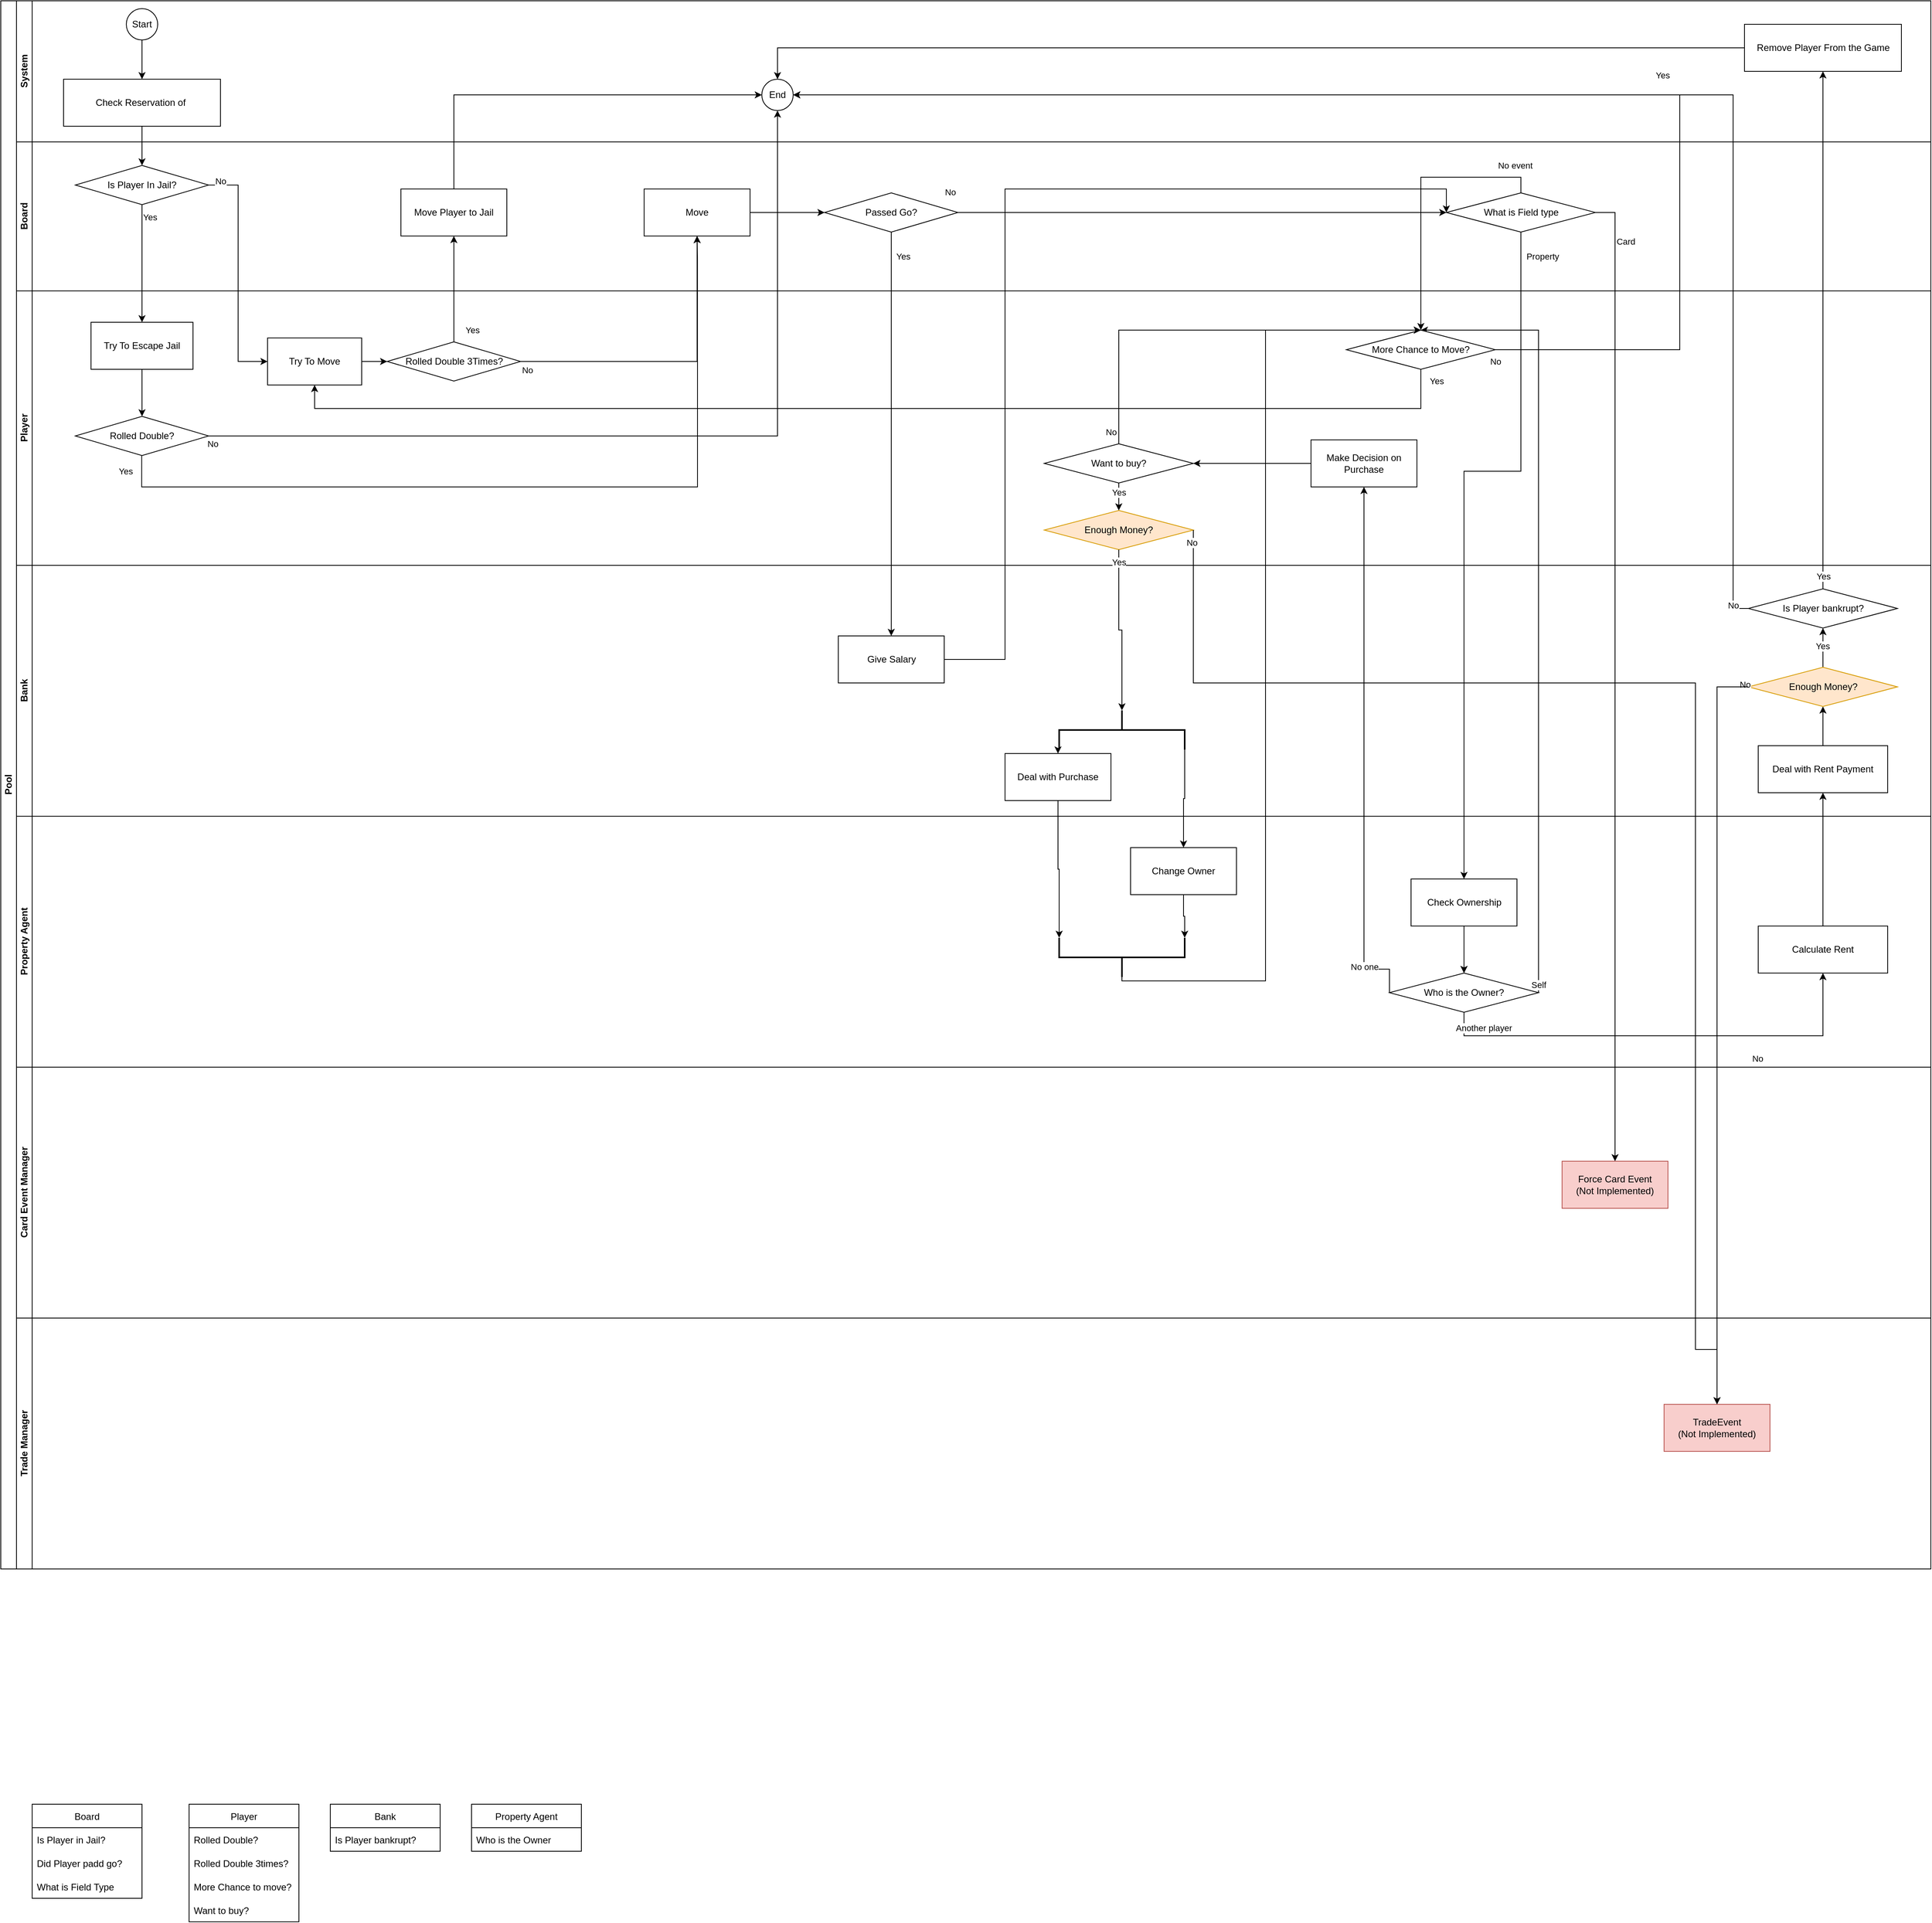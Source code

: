 <mxfile version="20.3.5" type="github">
  <diagram id="prtHgNgQTEPvFCAcTncT" name="Page-1">
    <mxGraphModel dx="3128" dy="1872" grid="1" gridSize="10" guides="1" tooltips="1" connect="1" arrows="1" fold="1" page="1" pageScale="1" pageWidth="827" pageHeight="1169" math="0" shadow="0">
      <root>
        <mxCell id="0" />
        <mxCell id="1" parent="0" />
        <mxCell id="dNxyNK7c78bLwvsdeMH5-19" value="Pool" style="swimlane;html=1;childLayout=stackLayout;resizeParent=1;resizeParentMax=0;horizontal=0;startSize=20;horizontalStack=0;" parent="1" vertex="1">
          <mxGeometry x="200" y="110" width="2460" height="2000" as="geometry" />
        </mxCell>
        <mxCell id="WBte7FFdc-RsAy_4a_pa-76" value="" style="edgeStyle=orthogonalEdgeStyle;rounded=0;orthogonalLoop=1;jettySize=auto;html=1;endArrow=classic;endFill=1;exitX=0.5;exitY=1;exitDx=0;exitDy=0;entryX=0.5;entryY=0;entryDx=0;entryDy=0;" parent="dNxyNK7c78bLwvsdeMH5-19" source="WBte7FFdc-RsAy_4a_pa-75" target="WBte7FFdc-RsAy_4a_pa-78" edge="1">
          <mxGeometry relative="1" as="geometry">
            <mxPoint x="1860" y="300.0" as="sourcePoint" />
            <mxPoint x="1860" y="890" as="targetPoint" />
            <Array as="points">
              <mxPoint x="1938" y="600" />
              <mxPoint x="1865" y="600" />
            </Array>
          </mxGeometry>
        </mxCell>
        <mxCell id="WBte7FFdc-RsAy_4a_pa-77" value="Property" style="edgeLabel;html=1;align=center;verticalAlign=middle;resizable=0;points=[];" parent="WBte7FFdc-RsAy_4a_pa-76" vertex="1" connectable="0">
          <mxGeometry x="0.098" y="5" relative="1" as="geometry">
            <mxPoint x="95" y="-389" as="offset" />
          </mxGeometry>
        </mxCell>
        <mxCell id="WBte7FFdc-RsAy_4a_pa-82" value="" style="edgeStyle=orthogonalEdgeStyle;rounded=0;orthogonalLoop=1;jettySize=auto;html=1;endArrow=classic;endFill=1;exitX=1;exitY=0.5;exitDx=0;exitDy=0;entryX=0.5;entryY=0;entryDx=0;entryDy=0;" parent="dNxyNK7c78bLwvsdeMH5-19" source="WBte7FFdc-RsAy_4a_pa-75" target="WBte7FFdc-RsAy_4a_pa-80" edge="1">
          <mxGeometry relative="1" as="geometry">
            <mxPoint x="1920" y="240.0" as="sourcePoint" />
            <mxPoint x="2020" y="240.0" as="targetPoint" />
            <Array as="points" />
          </mxGeometry>
        </mxCell>
        <mxCell id="WBte7FFdc-RsAy_4a_pa-83" value="Card" style="edgeLabel;html=1;align=center;verticalAlign=middle;resizable=0;points=[];" parent="WBte7FFdc-RsAy_4a_pa-82" vertex="1" connectable="0">
          <mxGeometry x="0.098" y="5" relative="1" as="geometry">
            <mxPoint x="8" y="-616" as="offset" />
          </mxGeometry>
        </mxCell>
        <mxCell id="WBte7FFdc-RsAy_4a_pa-90" value="" style="edgeStyle=orthogonalEdgeStyle;rounded=0;orthogonalLoop=1;jettySize=auto;html=1;endArrow=classic;endFill=1;exitX=0.5;exitY=0;exitDx=0;exitDy=0;entryX=0.5;entryY=0;entryDx=0;entryDy=0;" parent="dNxyNK7c78bLwvsdeMH5-19" source="WBte7FFdc-RsAy_4a_pa-75" target="WBte7FFdc-RsAy_4a_pa-89" edge="1">
          <mxGeometry relative="1" as="geometry">
            <mxPoint x="1590.0" y="240" as="sourcePoint" />
            <mxPoint x="1690.0" y="240" as="targetPoint" />
            <Array as="points" />
          </mxGeometry>
        </mxCell>
        <mxCell id="WBte7FFdc-RsAy_4a_pa-146" value="No event" style="edgeLabel;html=1;align=center;verticalAlign=middle;resizable=0;points=[];" parent="WBte7FFdc-RsAy_4a_pa-90" vertex="1" connectable="0">
          <mxGeometry x="-0.306" y="2" relative="1" as="geometry">
            <mxPoint x="91" y="-17" as="offset" />
          </mxGeometry>
        </mxCell>
        <mxCell id="WBte7FFdc-RsAy_4a_pa-94" value="" style="edgeStyle=orthogonalEdgeStyle;rounded=0;orthogonalLoop=1;jettySize=auto;html=1;exitX=0;exitY=0.5;exitDx=0;exitDy=0;entryX=0.5;entryY=1;entryDx=0;entryDy=0;" parent="dNxyNK7c78bLwvsdeMH5-19" source="WBte7FFdc-RsAy_4a_pa-91" target="WBte7FFdc-RsAy_4a_pa-95" edge="1">
          <mxGeometry relative="1" as="geometry">
            <mxPoint x="1580" y="1180" as="sourcePoint" />
            <mxPoint x="1600" y="610" as="targetPoint" />
            <Array as="points">
              <mxPoint x="1738" y="1235" />
            </Array>
          </mxGeometry>
        </mxCell>
        <mxCell id="WBte7FFdc-RsAy_4a_pa-96" value="No one" style="edgeLabel;html=1;align=center;verticalAlign=middle;resizable=0;points=[];" parent="WBte7FFdc-RsAy_4a_pa-94" vertex="1" connectable="0">
          <mxGeometry x="0.251" relative="1" as="geometry">
            <mxPoint y="358" as="offset" />
          </mxGeometry>
        </mxCell>
        <mxCell id="WBte7FFdc-RsAy_4a_pa-97" value="" style="edgeStyle=orthogonalEdgeStyle;rounded=0;orthogonalLoop=1;jettySize=auto;html=1;exitX=1;exitY=0.5;exitDx=0;exitDy=0;entryX=0.5;entryY=0;entryDx=0;entryDy=0;" parent="dNxyNK7c78bLwvsdeMH5-19" source="WBte7FFdc-RsAy_4a_pa-91" target="WBte7FFdc-RsAy_4a_pa-89" edge="1">
          <mxGeometry relative="1" as="geometry">
            <mxPoint x="1690" y="1185" as="sourcePoint" />
            <mxPoint x="1815" y="360" as="targetPoint" />
            <Array as="points">
              <mxPoint x="1960" y="420" />
            </Array>
          </mxGeometry>
        </mxCell>
        <mxCell id="WBte7FFdc-RsAy_4a_pa-98" value="Self" style="edgeLabel;html=1;align=center;verticalAlign=middle;resizable=0;points=[];" parent="WBte7FFdc-RsAy_4a_pa-97" vertex="1" connectable="0">
          <mxGeometry x="0.251" relative="1" as="geometry">
            <mxPoint y="612" as="offset" />
          </mxGeometry>
        </mxCell>
        <mxCell id="dNxyNK7c78bLwvsdeMH5-20" value="System" style="swimlane;html=1;startSize=20;horizontal=0;" parent="dNxyNK7c78bLwvsdeMH5-19" vertex="1">
          <mxGeometry x="20" width="2440" height="180" as="geometry" />
        </mxCell>
        <mxCell id="dNxyNK7c78bLwvsdeMH5-23" value="Start" style="ellipse;whiteSpace=wrap;html=1;" parent="dNxyNK7c78bLwvsdeMH5-20" vertex="1">
          <mxGeometry x="140" y="10" width="40" height="40" as="geometry" />
        </mxCell>
        <mxCell id="WBte7FFdc-RsAy_4a_pa-22" value="End" style="ellipse;whiteSpace=wrap;html=1;" parent="dNxyNK7c78bLwvsdeMH5-20" vertex="1">
          <mxGeometry x="950" y="100" width="40" height="40" as="geometry" />
        </mxCell>
        <mxCell id="WBte7FFdc-RsAy_4a_pa-152" value="Remove Player From the Game" style="rounded=0;whiteSpace=wrap;html=1;" parent="dNxyNK7c78bLwvsdeMH5-20" vertex="1">
          <mxGeometry x="2202.5" y="30" width="200" height="60" as="geometry" />
        </mxCell>
        <mxCell id="WBte7FFdc-RsAy_4a_pa-168" value="" style="edgeStyle=orthogonalEdgeStyle;rounded=0;orthogonalLoop=1;jettySize=auto;html=1;endArrow=classic;endFill=1;exitX=0;exitY=0.5;exitDx=0;exitDy=0;entryX=0.5;entryY=0;entryDx=0;entryDy=0;" parent="dNxyNK7c78bLwvsdeMH5-20" source="WBte7FFdc-RsAy_4a_pa-152" target="WBte7FFdc-RsAy_4a_pa-22" edge="1">
          <mxGeometry relative="1" as="geometry">
            <mxPoint x="2110" y="500" as="sourcePoint" />
            <mxPoint x="2110" y="-130" as="targetPoint" />
          </mxGeometry>
        </mxCell>
        <mxCell id="WBte7FFdc-RsAy_4a_pa-169" value="Yes" style="edgeLabel;html=1;align=center;verticalAlign=middle;resizable=0;points=[];" parent="WBte7FFdc-RsAy_4a_pa-168" vertex="1" connectable="0">
          <mxGeometry x="-0.838" y="-2" relative="1" as="geometry">
            <mxPoint x="-2" y="37" as="offset" />
          </mxGeometry>
        </mxCell>
        <mxCell id="WBte7FFdc-RsAy_4a_pa-194" value="Check Reservation of&amp;nbsp;" style="rounded=0;whiteSpace=wrap;html=1;" parent="dNxyNK7c78bLwvsdeMH5-20" vertex="1">
          <mxGeometry x="60" y="100" width="200" height="60" as="geometry" />
        </mxCell>
        <mxCell id="WBte7FFdc-RsAy_4a_pa-7" value="" style="edgeStyle=orthogonalEdgeStyle;rounded=0;orthogonalLoop=1;jettySize=auto;html=1;endArrow=classic;endFill=1;exitX=0.5;exitY=1;exitDx=0;exitDy=0;entryX=0.5;entryY=0;entryDx=0;entryDy=0;" parent="dNxyNK7c78bLwvsdeMH5-20" source="dNxyNK7c78bLwvsdeMH5-23" target="WBte7FFdc-RsAy_4a_pa-194" edge="1">
          <mxGeometry relative="1" as="geometry">
            <mxPoint x="160" y="90" as="sourcePoint" />
            <mxPoint x="160" y="80" as="targetPoint" />
          </mxGeometry>
        </mxCell>
        <mxCell id="dNxyNK7c78bLwvsdeMH5-21" value="Board" style="swimlane;html=1;startSize=20;horizontal=0;" parent="dNxyNK7c78bLwvsdeMH5-19" vertex="1">
          <mxGeometry x="20" y="180" width="2440" height="190" as="geometry" />
        </mxCell>
        <mxCell id="WBte7FFdc-RsAy_4a_pa-6" value="Is Player In Jail?" style="rhombus;whiteSpace=wrap;html=1;fontFamily=Helvetica;fontSize=12;fontColor=#000000;align=center;" parent="dNxyNK7c78bLwvsdeMH5-21" vertex="1">
          <mxGeometry x="75" y="30" width="170" height="50" as="geometry" />
        </mxCell>
        <mxCell id="WBte7FFdc-RsAy_4a_pa-55" value="Move Player to Jail" style="rounded=0;whiteSpace=wrap;html=1;" parent="dNxyNK7c78bLwvsdeMH5-21" vertex="1">
          <mxGeometry x="490" y="60" width="135" height="60" as="geometry" />
        </mxCell>
        <mxCell id="WBte7FFdc-RsAy_4a_pa-58" value="Move" style="rounded=0;whiteSpace=wrap;html=1;" parent="dNxyNK7c78bLwvsdeMH5-21" vertex="1">
          <mxGeometry x="800" y="60" width="135" height="60" as="geometry" />
        </mxCell>
        <mxCell id="WBte7FFdc-RsAy_4a_pa-66" value="Passed Go?" style="rhombus;whiteSpace=wrap;html=1;fontFamily=Helvetica;fontSize=12;fontColor=#000000;align=center;" parent="dNxyNK7c78bLwvsdeMH5-21" vertex="1">
          <mxGeometry x="1030" y="65" width="170" height="50" as="geometry" />
        </mxCell>
        <mxCell id="WBte7FFdc-RsAy_4a_pa-67" value="" style="edgeStyle=orthogonalEdgeStyle;rounded=0;orthogonalLoop=1;jettySize=auto;html=1;endArrow=classic;endFill=1;exitX=1;exitY=0.5;exitDx=0;exitDy=0;entryX=0;entryY=0.5;entryDx=0;entryDy=0;" parent="dNxyNK7c78bLwvsdeMH5-21" source="WBte7FFdc-RsAy_4a_pa-58" target="WBte7FFdc-RsAy_4a_pa-66" edge="1">
          <mxGeometry relative="1" as="geometry">
            <mxPoint x="567.5" y="70" as="sourcePoint" />
            <mxPoint x="960" y="-70" as="targetPoint" />
          </mxGeometry>
        </mxCell>
        <mxCell id="WBte7FFdc-RsAy_4a_pa-73" value="" style="edgeStyle=orthogonalEdgeStyle;rounded=0;orthogonalLoop=1;jettySize=auto;html=1;endArrow=classic;endFill=1;exitX=1;exitY=0.5;exitDx=0;exitDy=0;entryX=0;entryY=0.5;entryDx=0;entryDy=0;" parent="dNxyNK7c78bLwvsdeMH5-21" source="WBte7FFdc-RsAy_4a_pa-66" target="WBte7FFdc-RsAy_4a_pa-75" edge="1">
          <mxGeometry relative="1" as="geometry">
            <mxPoint x="1440" y="120" as="sourcePoint" />
            <mxPoint x="1280" y="90" as="targetPoint" />
            <Array as="points" />
          </mxGeometry>
        </mxCell>
        <mxCell id="WBte7FFdc-RsAy_4a_pa-75" value="What is Field type" style="rhombus;whiteSpace=wrap;html=1;fontFamily=Helvetica;fontSize=12;fontColor=#000000;align=center;" parent="dNxyNK7c78bLwvsdeMH5-21" vertex="1">
          <mxGeometry x="1822.5" y="65" width="190" height="50" as="geometry" />
        </mxCell>
        <mxCell id="WBte7FFdc-RsAy_4a_pa-13" value="" style="edgeStyle=orthogonalEdgeStyle;rounded=0;orthogonalLoop=1;jettySize=auto;html=1;endArrow=classic;endFill=1;exitX=0.5;exitY=1;exitDx=0;exitDy=0;entryX=0.5;entryY=0;entryDx=0;entryDy=0;" parent="dNxyNK7c78bLwvsdeMH5-19" source="WBte7FFdc-RsAy_4a_pa-6" target="WBte7FFdc-RsAy_4a_pa-11" edge="1">
          <mxGeometry relative="1" as="geometry">
            <mxPoint x="200" y="240" as="sourcePoint" />
            <mxPoint x="200" y="300" as="targetPoint" />
          </mxGeometry>
        </mxCell>
        <mxCell id="WBte7FFdc-RsAy_4a_pa-14" value="Yes" style="edgeLabel;html=1;align=center;verticalAlign=middle;resizable=0;points=[];" parent="WBte7FFdc-RsAy_4a_pa-13" vertex="1" connectable="0">
          <mxGeometry x="0.197" y="1" relative="1" as="geometry">
            <mxPoint x="9" y="-74" as="offset" />
          </mxGeometry>
        </mxCell>
        <mxCell id="WBte7FFdc-RsAy_4a_pa-20" style="edgeStyle=orthogonalEdgeStyle;rounded=0;orthogonalLoop=1;jettySize=auto;html=1;endArrow=classic;endFill=1;exitX=1;exitY=0.5;exitDx=0;exitDy=0;entryX=0.5;entryY=1;entryDx=0;entryDy=0;" parent="dNxyNK7c78bLwvsdeMH5-19" source="WBte7FFdc-RsAy_4a_pa-15" target="WBte7FFdc-RsAy_4a_pa-22" edge="1">
          <mxGeometry relative="1" as="geometry">
            <mxPoint x="410" y="412" as="sourcePoint" />
            <mxPoint x="510" y="517" as="targetPoint" />
          </mxGeometry>
        </mxCell>
        <mxCell id="WBte7FFdc-RsAy_4a_pa-21" value="No" style="edgeLabel;html=1;align=center;verticalAlign=middle;resizable=0;points=[];" parent="WBte7FFdc-RsAy_4a_pa-20" vertex="1" connectable="0">
          <mxGeometry x="0.062" relative="1" as="geometry">
            <mxPoint x="-601" y="10" as="offset" />
          </mxGeometry>
        </mxCell>
        <mxCell id="dNxyNK7c78bLwvsdeMH5-22" value="Player" style="swimlane;html=1;startSize=20;horizontal=0;align=center;" parent="dNxyNK7c78bLwvsdeMH5-19" vertex="1">
          <mxGeometry x="20" y="370" width="2440" height="350" as="geometry">
            <mxRectangle x="20" y="240" width="1280" height="30" as="alternateBounds" />
          </mxGeometry>
        </mxCell>
        <mxCell id="WBte7FFdc-RsAy_4a_pa-19" value="" style="edgeStyle=orthogonalEdgeStyle;rounded=0;orthogonalLoop=1;jettySize=auto;html=1;" parent="dNxyNK7c78bLwvsdeMH5-22" source="WBte7FFdc-RsAy_4a_pa-11" target="WBte7FFdc-RsAy_4a_pa-15" edge="1">
          <mxGeometry relative="1" as="geometry">
            <Array as="points">
              <mxPoint x="160" y="140" />
              <mxPoint x="160" y="140" />
            </Array>
          </mxGeometry>
        </mxCell>
        <mxCell id="WBte7FFdc-RsAy_4a_pa-11" value="Try To Escape Jail" style="rounded=0;whiteSpace=wrap;html=1;fontFamily=Helvetica;fontSize=12;fontColor=#000000;align=center;" parent="dNxyNK7c78bLwvsdeMH5-22" vertex="1">
          <mxGeometry x="95" y="40" width="130" height="60" as="geometry" />
        </mxCell>
        <mxCell id="WBte7FFdc-RsAy_4a_pa-15" value="Rolled Double?" style="rhombus;whiteSpace=wrap;html=1;fontFamily=Helvetica;fontSize=12;fontColor=#000000;align=center;" parent="dNxyNK7c78bLwvsdeMH5-22" vertex="1">
          <mxGeometry x="75" y="160" width="170" height="50" as="geometry" />
        </mxCell>
        <mxCell id="WBte7FFdc-RsAy_4a_pa-16" value="" style="edgeStyle=orthogonalEdgeStyle;rounded=0;orthogonalLoop=1;jettySize=auto;html=1;endArrow=classic;endFill=1;exitX=0.5;exitY=1;exitDx=0;exitDy=0;entryX=0.5;entryY=1;entryDx=0;entryDy=0;" parent="dNxyNK7c78bLwvsdeMH5-22" target="WBte7FFdc-RsAy_4a_pa-58" edge="1">
          <mxGeometry relative="1" as="geometry">
            <mxPoint x="159.63" y="210" as="sourcePoint" />
            <mxPoint x="706.5" y="-40" as="targetPoint" />
            <Array as="points">
              <mxPoint x="160" y="250" />
              <mxPoint x="868" y="250" />
              <mxPoint x="868" y="-40" />
            </Array>
          </mxGeometry>
        </mxCell>
        <mxCell id="WBte7FFdc-RsAy_4a_pa-17" value="Yes" style="edgeLabel;html=1;align=center;verticalAlign=middle;resizable=0;points=[];" parent="WBte7FFdc-RsAy_4a_pa-16" vertex="1" connectable="0">
          <mxGeometry x="0.197" y="1" relative="1" as="geometry">
            <mxPoint x="-620" y="-19" as="offset" />
          </mxGeometry>
        </mxCell>
        <mxCell id="WBte7FFdc-RsAy_4a_pa-49" value="Try To Move" style="rounded=0;whiteSpace=wrap;html=1;" parent="dNxyNK7c78bLwvsdeMH5-22" vertex="1">
          <mxGeometry x="320" y="60" width="120" height="60" as="geometry" />
        </mxCell>
        <mxCell id="WBte7FFdc-RsAy_4a_pa-52" value="" style="edgeStyle=orthogonalEdgeStyle;rounded=0;orthogonalLoop=1;jettySize=auto;html=1;exitX=1;exitY=0.5;exitDx=0;exitDy=0;entryX=0;entryY=0.5;entryDx=0;entryDy=0;" parent="dNxyNK7c78bLwvsdeMH5-22" source="WBte7FFdc-RsAy_4a_pa-49" target="WBte7FFdc-RsAy_4a_pa-53" edge="1">
          <mxGeometry relative="1" as="geometry">
            <mxPoint x="450" y="130" as="sourcePoint" />
            <mxPoint x="480" y="70" as="targetPoint" />
          </mxGeometry>
        </mxCell>
        <mxCell id="WBte7FFdc-RsAy_4a_pa-53" value="Rolled Double 3Times?" style="rhombus;whiteSpace=wrap;html=1;fontFamily=Helvetica;fontSize=12;fontColor=#000000;align=center;" parent="dNxyNK7c78bLwvsdeMH5-22" vertex="1">
          <mxGeometry x="472.5" y="65" width="170" height="50" as="geometry" />
        </mxCell>
        <mxCell id="WBte7FFdc-RsAy_4a_pa-89" value="More Chance to Move?" style="rhombus;whiteSpace=wrap;html=1;fontFamily=Helvetica;fontSize=12;fontColor=#000000;align=center;" parent="dNxyNK7c78bLwvsdeMH5-22" vertex="1">
          <mxGeometry x="1695" y="50" width="190" height="50" as="geometry" />
        </mxCell>
        <mxCell id="WBte7FFdc-RsAy_4a_pa-95" value="Make Decision on Purchase" style="rounded=0;whiteSpace=wrap;html=1;" parent="dNxyNK7c78bLwvsdeMH5-22" vertex="1">
          <mxGeometry x="1650" y="190" width="135" height="60" as="geometry" />
        </mxCell>
        <mxCell id="WBte7FFdc-RsAy_4a_pa-105" value="Want to buy?" style="rhombus;whiteSpace=wrap;html=1;fontFamily=Helvetica;fontSize=12;fontColor=#000000;align=center;" parent="dNxyNK7c78bLwvsdeMH5-22" vertex="1">
          <mxGeometry x="1310" y="195" width="190" height="50" as="geometry" />
        </mxCell>
        <mxCell id="WBte7FFdc-RsAy_4a_pa-108" value="" style="edgeStyle=orthogonalEdgeStyle;rounded=0;orthogonalLoop=1;jettySize=auto;html=1;endArrow=classic;endFill=1;exitX=0;exitY=0.5;exitDx=0;exitDy=0;entryX=1;entryY=0.5;entryDx=0;entryDy=0;" parent="dNxyNK7c78bLwvsdeMH5-22" source="WBte7FFdc-RsAy_4a_pa-95" target="WBte7FFdc-RsAy_4a_pa-105" edge="1">
          <mxGeometry relative="1" as="geometry">
            <mxPoint x="1595" y="280" as="sourcePoint" />
            <mxPoint x="1595" y="220" as="targetPoint" />
          </mxGeometry>
        </mxCell>
        <mxCell id="WBte7FFdc-RsAy_4a_pa-109" value="" style="edgeStyle=orthogonalEdgeStyle;rounded=0;orthogonalLoop=1;jettySize=auto;html=1;endArrow=classic;endFill=1;exitX=0.5;exitY=0;exitDx=0;exitDy=0;entryX=0.5;entryY=0;entryDx=0;entryDy=0;" parent="dNxyNK7c78bLwvsdeMH5-22" source="WBte7FFdc-RsAy_4a_pa-105" target="WBte7FFdc-RsAy_4a_pa-89" edge="1">
          <mxGeometry relative="1" as="geometry">
            <mxPoint x="1545" y="65" as="sourcePoint" />
            <mxPoint x="1490" y="65" as="targetPoint" />
            <Array as="points">
              <mxPoint x="1405" y="50" />
            </Array>
          </mxGeometry>
        </mxCell>
        <mxCell id="WBte7FFdc-RsAy_4a_pa-111" value="No" style="edgeLabel;html=1;align=center;verticalAlign=middle;resizable=0;points=[];" parent="WBte7FFdc-RsAy_4a_pa-109" vertex="1" connectable="0">
          <mxGeometry x="-0.126" y="3" relative="1" as="geometry">
            <mxPoint x="-97" y="133" as="offset" />
          </mxGeometry>
        </mxCell>
        <mxCell id="WBte7FFdc-RsAy_4a_pa-140" value="" style="edgeStyle=orthogonalEdgeStyle;rounded=0;orthogonalLoop=1;jettySize=auto;html=1;exitX=0.5;exitY=1;exitDx=0;exitDy=0;entryX=0.5;entryY=1;entryDx=0;entryDy=0;" parent="dNxyNK7c78bLwvsdeMH5-22" source="WBte7FFdc-RsAy_4a_pa-89" target="WBte7FFdc-RsAy_4a_pa-49" edge="1">
          <mxGeometry relative="1" as="geometry">
            <mxPoint x="1192.5" y="450" as="sourcePoint" />
            <mxPoint x="1832.5" y="-90" as="targetPoint" />
            <Array as="points">
              <mxPoint x="1790" y="150" />
              <mxPoint x="380" y="150" />
            </Array>
          </mxGeometry>
        </mxCell>
        <mxCell id="WBte7FFdc-RsAy_4a_pa-141" value="Yes" style="edgeLabel;html=1;align=center;verticalAlign=middle;resizable=0;points=[];" parent="WBte7FFdc-RsAy_4a_pa-140" vertex="1" connectable="0">
          <mxGeometry x="-0.529" y="-4" relative="1" as="geometry">
            <mxPoint x="321" y="-31" as="offset" />
          </mxGeometry>
        </mxCell>
        <mxCell id="KuFSNzCM74BC9Xp1aSFo-12" value="Enough Money?" style="rhombus;whiteSpace=wrap;html=1;fontFamily=Helvetica;fontSize=12;align=center;fillColor=#ffe6cc;strokeColor=#d79b00;" vertex="1" parent="dNxyNK7c78bLwvsdeMH5-22">
          <mxGeometry x="1310" y="280" width="190" height="50" as="geometry" />
        </mxCell>
        <mxCell id="KuFSNzCM74BC9Xp1aSFo-13" value="" style="edgeStyle=orthogonalEdgeStyle;rounded=0;orthogonalLoop=1;jettySize=auto;html=1;endArrow=classic;endFill=1;exitX=0.5;exitY=1;exitDx=0;exitDy=0;entryX=0.5;entryY=0;entryDx=0;entryDy=0;" edge="1" parent="dNxyNK7c78bLwvsdeMH5-22" source="WBte7FFdc-RsAy_4a_pa-105" target="KuFSNzCM74BC9Xp1aSFo-12">
          <mxGeometry relative="1" as="geometry">
            <mxPoint x="1390.0" y="260" as="sourcePoint" />
            <mxPoint x="1240" y="260" as="targetPoint" />
            <Array as="points">
              <mxPoint x="1405" y="260" />
              <mxPoint x="1405" y="260" />
            </Array>
          </mxGeometry>
        </mxCell>
        <mxCell id="KuFSNzCM74BC9Xp1aSFo-14" value="Yes" style="edgeLabel;html=1;align=center;verticalAlign=middle;resizable=0;points=[];" vertex="1" connectable="0" parent="KuFSNzCM74BC9Xp1aSFo-13">
          <mxGeometry x="-0.314" relative="1" as="geometry">
            <mxPoint as="offset" />
          </mxGeometry>
        </mxCell>
        <mxCell id="dNxyNK7c78bLwvsdeMH5-35" style="edgeStyle=orthogonalEdgeStyle;rounded=0;orthogonalLoop=1;jettySize=auto;html=1;endArrow=classic;endFill=1;exitX=1;exitY=0.5;exitDx=0;exitDy=0;entryX=0;entryY=0.5;entryDx=0;entryDy=0;" parent="dNxyNK7c78bLwvsdeMH5-19" source="WBte7FFdc-RsAy_4a_pa-6" target="WBte7FFdc-RsAy_4a_pa-49" edge="1">
          <mxGeometry relative="1" as="geometry">
            <mxPoint x="220" y="180" as="sourcePoint" />
            <mxPoint x="365" y="280" as="targetPoint" />
          </mxGeometry>
        </mxCell>
        <mxCell id="WBte7FFdc-RsAy_4a_pa-12" value="No" style="edgeLabel;html=1;align=center;verticalAlign=middle;resizable=0;points=[];" parent="dNxyNK7c78bLwvsdeMH5-35" vertex="1" connectable="0">
          <mxGeometry x="0.062" relative="1" as="geometry">
            <mxPoint x="-23" y="-127" as="offset" />
          </mxGeometry>
        </mxCell>
        <mxCell id="WBte7FFdc-RsAy_4a_pa-56" value="" style="edgeStyle=orthogonalEdgeStyle;rounded=0;orthogonalLoop=1;jettySize=auto;html=1;exitX=0.5;exitY=0;exitDx=0;exitDy=0;entryX=0.5;entryY=1;entryDx=0;entryDy=0;" parent="dNxyNK7c78bLwvsdeMH5-19" source="WBte7FFdc-RsAy_4a_pa-53" target="WBte7FFdc-RsAy_4a_pa-55" edge="1">
          <mxGeometry relative="1" as="geometry">
            <mxPoint x="470" y="340" as="sourcePoint" />
            <mxPoint x="510" y="340" as="targetPoint" />
          </mxGeometry>
        </mxCell>
        <mxCell id="WBte7FFdc-RsAy_4a_pa-57" value="Yes" style="edgeLabel;html=1;align=center;verticalAlign=middle;resizable=0;points=[];" parent="WBte7FFdc-RsAy_4a_pa-56" vertex="1" connectable="0">
          <mxGeometry x="0.209" y="2" relative="1" as="geometry">
            <mxPoint x="25" y="66" as="offset" />
          </mxGeometry>
        </mxCell>
        <mxCell id="WBte7FFdc-RsAy_4a_pa-59" value="" style="edgeStyle=orthogonalEdgeStyle;rounded=0;orthogonalLoop=1;jettySize=auto;html=1;exitX=1;exitY=0.5;exitDx=0;exitDy=0;entryX=0.5;entryY=1;entryDx=0;entryDy=0;" parent="dNxyNK7c78bLwvsdeMH5-19" source="WBte7FFdc-RsAy_4a_pa-53" target="WBte7FFdc-RsAy_4a_pa-58" edge="1">
          <mxGeometry relative="1" as="geometry">
            <mxPoint x="587.5" y="385" as="sourcePoint" />
            <mxPoint x="587.5" y="250" as="targetPoint" />
          </mxGeometry>
        </mxCell>
        <mxCell id="WBte7FFdc-RsAy_4a_pa-60" value="No" style="edgeLabel;html=1;align=center;verticalAlign=middle;resizable=0;points=[];" parent="WBte7FFdc-RsAy_4a_pa-59" vertex="1" connectable="0">
          <mxGeometry x="0.209" y="2" relative="1" as="geometry">
            <mxPoint x="-215" y="18" as="offset" />
          </mxGeometry>
        </mxCell>
        <mxCell id="WBte7FFdc-RsAy_4a_pa-61" value="" style="edgeStyle=orthogonalEdgeStyle;rounded=0;orthogonalLoop=1;jettySize=auto;html=1;endArrow=classic;endFill=1;exitX=0.5;exitY=0;exitDx=0;exitDy=0;entryX=0;entryY=0.5;entryDx=0;entryDy=0;" parent="dNxyNK7c78bLwvsdeMH5-19" source="WBte7FFdc-RsAy_4a_pa-55" target="WBte7FFdc-RsAy_4a_pa-22" edge="1">
          <mxGeometry relative="1" as="geometry">
            <mxPoint x="190" y="100" as="sourcePoint" />
            <mxPoint x="190" y="160" as="targetPoint" />
          </mxGeometry>
        </mxCell>
        <mxCell id="WBte7FFdc-RsAy_4a_pa-70" value="" style="edgeStyle=orthogonalEdgeStyle;rounded=0;orthogonalLoop=1;jettySize=auto;html=1;endArrow=classic;endFill=1;exitX=0.5;exitY=1;exitDx=0;exitDy=0;entryX=0.5;entryY=0;entryDx=0;entryDy=0;" parent="dNxyNK7c78bLwvsdeMH5-19" source="WBte7FFdc-RsAy_4a_pa-66" target="WBte7FFdc-RsAy_4a_pa-69" edge="1">
          <mxGeometry relative="1" as="geometry">
            <mxPoint x="1210" y="450" as="sourcePoint" />
            <mxPoint x="1305" y="450" as="targetPoint" />
            <Array as="points">
              <mxPoint x="1135" y="680" />
              <mxPoint x="1135" y="680" />
            </Array>
          </mxGeometry>
        </mxCell>
        <mxCell id="WBte7FFdc-RsAy_4a_pa-71" value="Yes" style="edgeLabel;html=1;align=center;verticalAlign=middle;resizable=0;points=[];" parent="WBte7FFdc-RsAy_4a_pa-70" vertex="1" connectable="0">
          <mxGeometry x="0.098" y="5" relative="1" as="geometry">
            <mxPoint x="10" y="-252" as="offset" />
          </mxGeometry>
        </mxCell>
        <mxCell id="WBte7FFdc-RsAy_4a_pa-41" value="Bank" style="swimlane;html=1;startSize=20;horizontal=0;align=center;" parent="dNxyNK7c78bLwvsdeMH5-19" vertex="1">
          <mxGeometry x="20" y="720" width="2440" height="320" as="geometry">
            <mxRectangle x="20" y="240" width="1280" height="30" as="alternateBounds" />
          </mxGeometry>
        </mxCell>
        <mxCell id="WBte7FFdc-RsAy_4a_pa-69" value="Give Salary" style="rounded=0;whiteSpace=wrap;html=1;" parent="WBte7FFdc-RsAy_4a_pa-41" vertex="1">
          <mxGeometry x="1047.5" y="90" width="135" height="60" as="geometry" />
        </mxCell>
        <mxCell id="WBte7FFdc-RsAy_4a_pa-101" value="Deal with Rent Payment" style="rounded=0;whiteSpace=wrap;html=1;" parent="WBte7FFdc-RsAy_4a_pa-41" vertex="1">
          <mxGeometry x="2220" y="230" width="165" height="60" as="geometry" />
        </mxCell>
        <mxCell id="WBte7FFdc-RsAy_4a_pa-120" value="" style="strokeWidth=2;html=1;shape=mxgraph.flowchart.annotation_2;align=left;labelPosition=right;pointerEvents=1;rotation=90;" parent="WBte7FFdc-RsAy_4a_pa-41" vertex="1">
          <mxGeometry x="1384" y="130" width="50" height="160" as="geometry" />
        </mxCell>
        <mxCell id="WBte7FFdc-RsAy_4a_pa-149" value="Is Player bankrupt?" style="rhombus;whiteSpace=wrap;html=1;fontFamily=Helvetica;fontSize=12;fontColor=#000000;align=center;" parent="WBte7FFdc-RsAy_4a_pa-41" vertex="1">
          <mxGeometry x="2207.5" y="30" width="190" height="50" as="geometry" />
        </mxCell>
        <mxCell id="WBte7FFdc-RsAy_4a_pa-163" value="" style="edgeStyle=orthogonalEdgeStyle;rounded=0;orthogonalLoop=1;jettySize=auto;html=1;entryX=0.5;entryY=1;entryDx=0;entryDy=0;exitX=0.5;exitY=0;exitDx=0;exitDy=0;" parent="WBte7FFdc-RsAy_4a_pa-41" source="KuFSNzCM74BC9Xp1aSFo-20" target="WBte7FFdc-RsAy_4a_pa-149" edge="1">
          <mxGeometry relative="1" as="geometry">
            <mxPoint x="2303" y="120" as="sourcePoint" />
            <mxPoint x="2117.5" y="15" as="targetPoint" />
            <Array as="points">
              <mxPoint x="2303" y="110" />
              <mxPoint x="2303" y="110" />
            </Array>
          </mxGeometry>
        </mxCell>
        <mxCell id="KuFSNzCM74BC9Xp1aSFo-22" value="Yes" style="edgeLabel;html=1;align=center;verticalAlign=middle;resizable=0;points=[];" vertex="1" connectable="0" parent="WBte7FFdc-RsAy_4a_pa-163">
          <mxGeometry x="0.079" y="1" relative="1" as="geometry">
            <mxPoint as="offset" />
          </mxGeometry>
        </mxCell>
        <mxCell id="WBte7FFdc-RsAy_4a_pa-165" value="" style="edgeStyle=orthogonalEdgeStyle;rounded=0;orthogonalLoop=1;jettySize=auto;html=1;exitX=0.5;exitY=0;exitDx=0;exitDy=0;entryX=0.5;entryY=1;entryDx=0;entryDy=0;" parent="WBte7FFdc-RsAy_4a_pa-41" source="WBte7FFdc-RsAy_4a_pa-101" target="KuFSNzCM74BC9Xp1aSFo-20" edge="1">
          <mxGeometry relative="1" as="geometry">
            <mxPoint x="2312.5" y="170" as="sourcePoint" />
            <mxPoint x="2302.5" y="190" as="targetPoint" />
            <Array as="points" />
          </mxGeometry>
        </mxCell>
        <mxCell id="WBte7FFdc-RsAy_4a_pa-116" value="Deal with Purchase" style="rounded=0;whiteSpace=wrap;html=1;" parent="WBte7FFdc-RsAy_4a_pa-41" vertex="1">
          <mxGeometry x="1260" y="240" width="135" height="60" as="geometry" />
        </mxCell>
        <mxCell id="WBte7FFdc-RsAy_4a_pa-132" value="" style="edgeStyle=orthogonalEdgeStyle;rounded=0;orthogonalLoop=1;jettySize=auto;html=1;endArrow=classic;endFill=1;exitX=1;exitY=1;exitDx=0;exitDy=0;exitPerimeter=0;entryX=0.5;entryY=0;entryDx=0;entryDy=0;" parent="WBte7FFdc-RsAy_4a_pa-41" source="WBte7FFdc-RsAy_4a_pa-120" target="WBte7FFdc-RsAy_4a_pa-116" edge="1">
          <mxGeometry relative="1" as="geometry">
            <mxPoint x="1280" y="220" as="sourcePoint" />
            <mxPoint x="1327.5" y="390" as="targetPoint" />
          </mxGeometry>
        </mxCell>
        <mxCell id="KuFSNzCM74BC9Xp1aSFo-20" value="Enough Money?" style="rhombus;whiteSpace=wrap;html=1;fontFamily=Helvetica;fontSize=12;align=center;fillColor=#ffe6cc;strokeColor=#d79b00;" vertex="1" parent="WBte7FFdc-RsAy_4a_pa-41">
          <mxGeometry x="2207.5" y="130" width="190" height="50" as="geometry" />
        </mxCell>
        <mxCell id="WBte7FFdc-RsAy_4a_pa-68" value="Property Agent" style="swimlane;html=1;startSize=20;horizontal=0;align=center;" parent="dNxyNK7c78bLwvsdeMH5-19" vertex="1">
          <mxGeometry x="20" y="1040" width="2440" height="320" as="geometry">
            <mxRectangle x="20" y="240" width="1280" height="30" as="alternateBounds" />
          </mxGeometry>
        </mxCell>
        <mxCell id="WBte7FFdc-RsAy_4a_pa-93" value="" style="edgeStyle=orthogonalEdgeStyle;rounded=0;orthogonalLoop=1;jettySize=auto;html=1;" parent="WBte7FFdc-RsAy_4a_pa-68" source="WBte7FFdc-RsAy_4a_pa-78" target="WBte7FFdc-RsAy_4a_pa-91" edge="1">
          <mxGeometry relative="1" as="geometry" />
        </mxCell>
        <mxCell id="WBte7FFdc-RsAy_4a_pa-78" value="Check Ownership" style="rounded=0;whiteSpace=wrap;html=1;" parent="WBte7FFdc-RsAy_4a_pa-68" vertex="1">
          <mxGeometry x="1777.5" y="80" width="135" height="60" as="geometry" />
        </mxCell>
        <mxCell id="WBte7FFdc-RsAy_4a_pa-91" value="Who is the Owner?" style="rhombus;whiteSpace=wrap;html=1;fontFamily=Helvetica;fontSize=12;fontColor=#000000;align=center;" parent="WBte7FFdc-RsAy_4a_pa-68" vertex="1">
          <mxGeometry x="1750" y="200" width="190" height="50" as="geometry" />
        </mxCell>
        <mxCell id="WBte7FFdc-RsAy_4a_pa-92" value="" style="edgeStyle=orthogonalEdgeStyle;rounded=0;orthogonalLoop=1;jettySize=auto;html=1;endArrow=classic;endFill=1;exitX=0.5;exitY=1;exitDx=0;exitDy=0;" parent="WBte7FFdc-RsAy_4a_pa-68" source="WBte7FFdc-RsAy_4a_pa-78" target="WBte7FFdc-RsAy_4a_pa-91" edge="1">
          <mxGeometry relative="1" as="geometry">
            <mxPoint x="1150" y="230" as="sourcePoint" />
            <mxPoint x="1542.5" y="90" as="targetPoint" />
          </mxGeometry>
        </mxCell>
        <mxCell id="WBte7FFdc-RsAy_4a_pa-170" value="Calculate Rent" style="rounded=0;whiteSpace=wrap;html=1;" parent="WBte7FFdc-RsAy_4a_pa-68" vertex="1">
          <mxGeometry x="2220" y="140" width="165" height="60" as="geometry" />
        </mxCell>
        <mxCell id="WBte7FFdc-RsAy_4a_pa-102" value="" style="edgeStyle=orthogonalEdgeStyle;rounded=0;orthogonalLoop=1;jettySize=auto;html=1;exitX=0.5;exitY=1;exitDx=0;exitDy=0;entryX=0.5;entryY=1;entryDx=0;entryDy=0;" parent="WBte7FFdc-RsAy_4a_pa-68" source="WBte7FFdc-RsAy_4a_pa-91" target="WBte7FFdc-RsAy_4a_pa-170" edge="1">
          <mxGeometry relative="1" as="geometry">
            <mxPoint x="1172.53" y="420" as="sourcePoint" />
            <mxPoint x="2240" y="240" as="targetPoint" />
            <Array as="points">
              <mxPoint x="1845" y="280" />
              <mxPoint x="2303" y="280" />
            </Array>
          </mxGeometry>
        </mxCell>
        <mxCell id="WBte7FFdc-RsAy_4a_pa-103" value="Another player" style="edgeLabel;html=1;align=center;verticalAlign=middle;resizable=0;points=[];" parent="WBte7FFdc-RsAy_4a_pa-102" vertex="1" connectable="0">
          <mxGeometry x="0.251" relative="1" as="geometry">
            <mxPoint x="-300" y="-10" as="offset" />
          </mxGeometry>
        </mxCell>
        <mxCell id="WBte7FFdc-RsAy_4a_pa-115" value="Change Owner" style="rounded=0;whiteSpace=wrap;html=1;" parent="WBte7FFdc-RsAy_4a_pa-68" vertex="1">
          <mxGeometry x="1420" y="40" width="135" height="60" as="geometry" />
        </mxCell>
        <mxCell id="WBte7FFdc-RsAy_4a_pa-128" value="" style="strokeWidth=2;html=1;shape=mxgraph.flowchart.annotation_2;align=left;labelPosition=right;pointerEvents=1;rotation=-90;" parent="WBte7FFdc-RsAy_4a_pa-68" vertex="1">
          <mxGeometry x="1384" y="100" width="50" height="160" as="geometry" />
        </mxCell>
        <mxCell id="WBte7FFdc-RsAy_4a_pa-138" value="" style="edgeStyle=orthogonalEdgeStyle;rounded=0;orthogonalLoop=1;jettySize=auto;html=1;endArrow=classic;endFill=1;exitX=0.5;exitY=1;exitDx=0;exitDy=0;entryX=1;entryY=1;entryDx=0;entryDy=0;entryPerimeter=0;" parent="WBte7FFdc-RsAy_4a_pa-68" source="WBte7FFdc-RsAy_4a_pa-115" target="WBte7FFdc-RsAy_4a_pa-128" edge="1">
          <mxGeometry relative="1" as="geometry">
            <mxPoint x="1720" y="390" as="sourcePoint" />
            <mxPoint x="1700" y="450" as="targetPoint" />
          </mxGeometry>
        </mxCell>
        <mxCell id="WBte7FFdc-RsAy_4a_pa-104" value="" style="edgeStyle=orthogonalEdgeStyle;rounded=0;orthogonalLoop=1;jettySize=auto;html=1;exitX=1;exitY=0.5;exitDx=0;exitDy=0;entryX=0;entryY=0.5;entryDx=0;entryDy=0;" parent="dNxyNK7c78bLwvsdeMH5-19" source="WBte7FFdc-RsAy_4a_pa-69" target="WBte7FFdc-RsAy_4a_pa-75" edge="1">
          <mxGeometry relative="1" as="geometry">
            <mxPoint x="1260" y="480" as="sourcePoint" />
            <mxPoint x="1300" y="480" as="targetPoint" />
            <Array as="points">
              <mxPoint x="1280" y="840" />
              <mxPoint x="1280" y="240" />
              <mxPoint x="1842" y="240" />
            </Array>
          </mxGeometry>
        </mxCell>
        <mxCell id="WBte7FFdc-RsAy_4a_pa-133" value="" style="edgeStyle=orthogonalEdgeStyle;rounded=0;orthogonalLoop=1;jettySize=auto;html=1;endArrow=classic;endFill=1;exitX=0.5;exitY=1;exitDx=0;exitDy=0;entryX=1;entryY=0;entryDx=0;entryDy=0;entryPerimeter=0;" parent="dNxyNK7c78bLwvsdeMH5-19" source="WBte7FFdc-RsAy_4a_pa-116" target="WBte7FFdc-RsAy_4a_pa-128" edge="1">
          <mxGeometry relative="1" as="geometry">
            <mxPoint x="1180" y="1330" as="sourcePoint" />
            <mxPoint x="1182.5" y="1505" as="targetPoint" />
          </mxGeometry>
        </mxCell>
        <mxCell id="WBte7FFdc-RsAy_4a_pa-136" value="" style="edgeStyle=orthogonalEdgeStyle;rounded=0;orthogonalLoop=1;jettySize=auto;html=1;endArrow=classic;endFill=1;exitX=0;exitY=0.5;exitDx=0;exitDy=0;exitPerimeter=0;entryX=0.5;entryY=0;entryDx=0;entryDy=0;" parent="dNxyNK7c78bLwvsdeMH5-19" source="WBte7FFdc-RsAy_4a_pa-128" target="WBte7FFdc-RsAy_4a_pa-89" edge="1">
          <mxGeometry relative="1" as="geometry">
            <mxPoint x="1480" y="1500" as="sourcePoint" />
            <mxPoint x="1610" y="900" as="targetPoint" />
            <Array as="points">
              <mxPoint x="1429" y="1250" />
              <mxPoint x="1612" y="1250" />
              <mxPoint x="1612" y="420" />
            </Array>
          </mxGeometry>
        </mxCell>
        <mxCell id="WBte7FFdc-RsAy_4a_pa-137" value="" style="edgeStyle=orthogonalEdgeStyle;rounded=0;orthogonalLoop=1;jettySize=auto;html=1;endArrow=classic;endFill=1;exitX=1;exitY=0;exitDx=0;exitDy=0;exitPerimeter=0;entryX=0.5;entryY=0;entryDx=0;entryDy=0;" parent="dNxyNK7c78bLwvsdeMH5-19" source="WBte7FFdc-RsAy_4a_pa-120" target="WBte7FFdc-RsAy_4a_pa-115" edge="1">
          <mxGeometry relative="1" as="geometry">
            <mxPoint x="1560" y="1000" as="sourcePoint" />
            <mxPoint x="1562.5" y="1145" as="targetPoint" />
          </mxGeometry>
        </mxCell>
        <mxCell id="WBte7FFdc-RsAy_4a_pa-142" value="" style="edgeStyle=orthogonalEdgeStyle;rounded=0;orthogonalLoop=1;jettySize=auto;html=1;exitX=1;exitY=0.5;exitDx=0;exitDy=0;entryX=1;entryY=0.5;entryDx=0;entryDy=0;" parent="dNxyNK7c78bLwvsdeMH5-19" source="WBte7FFdc-RsAy_4a_pa-89" target="WBte7FFdc-RsAy_4a_pa-22" edge="1">
          <mxGeometry relative="1" as="geometry">
            <mxPoint x="1820" y="420" as="sourcePoint" />
            <mxPoint x="1010" y="40" as="targetPoint" />
            <Array as="points">
              <mxPoint x="2140" y="445" />
              <mxPoint x="2140" y="120" />
            </Array>
          </mxGeometry>
        </mxCell>
        <mxCell id="WBte7FFdc-RsAy_4a_pa-143" value="No" style="edgeLabel;html=1;align=center;verticalAlign=middle;resizable=0;points=[];" parent="WBte7FFdc-RsAy_4a_pa-142" vertex="1" connectable="0">
          <mxGeometry x="-0.529" y="-4" relative="1" as="geometry">
            <mxPoint x="-934" y="-38" as="offset" />
          </mxGeometry>
        </mxCell>
        <mxCell id="WBte7FFdc-RsAy_4a_pa-147" value="No" style="edgeLabel;html=1;align=center;verticalAlign=middle;resizable=0;points=[];" parent="WBte7FFdc-RsAy_4a_pa-142" vertex="1" connectable="0">
          <mxGeometry x="-0.749" y="-5" relative="1" as="geometry">
            <mxPoint x="-212" y="10" as="offset" />
          </mxGeometry>
        </mxCell>
        <mxCell id="WBte7FFdc-RsAy_4a_pa-153" value="" style="edgeStyle=orthogonalEdgeStyle;rounded=0;orthogonalLoop=1;jettySize=auto;html=1;endArrow=classic;endFill=1;exitX=0.5;exitY=0;exitDx=0;exitDy=0;entryX=0.5;entryY=1;entryDx=0;entryDy=0;" parent="dNxyNK7c78bLwvsdeMH5-19" source="WBte7FFdc-RsAy_4a_pa-149" target="WBte7FFdc-RsAy_4a_pa-152" edge="1">
          <mxGeometry relative="1" as="geometry">
            <mxPoint x="2360" y="630" as="sourcePoint" />
            <mxPoint x="2360" y="570" as="targetPoint" />
          </mxGeometry>
        </mxCell>
        <mxCell id="WBte7FFdc-RsAy_4a_pa-154" value="Yes" style="edgeLabel;html=1;align=center;verticalAlign=middle;resizable=0;points=[];" parent="WBte7FFdc-RsAy_4a_pa-153" vertex="1" connectable="0">
          <mxGeometry x="-0.838" y="-2" relative="1" as="geometry">
            <mxPoint x="-2" y="37" as="offset" />
          </mxGeometry>
        </mxCell>
        <mxCell id="WBte7FFdc-RsAy_4a_pa-155" value="" style="edgeStyle=orthogonalEdgeStyle;rounded=0;orthogonalLoop=1;jettySize=auto;html=1;endArrow=classic;endFill=1;exitX=0;exitY=0.5;exitDx=0;exitDy=0;entryX=1;entryY=0.5;entryDx=0;entryDy=0;" parent="dNxyNK7c78bLwvsdeMH5-19" source="WBte7FFdc-RsAy_4a_pa-149" target="WBte7FFdc-RsAy_4a_pa-22" edge="1">
          <mxGeometry relative="1" as="geometry">
            <mxPoint x="2332.5" y="810" as="sourcePoint" />
            <mxPoint x="2332.5" y="100.0" as="targetPoint" />
            <Array as="points">
              <mxPoint x="2208" y="775" />
              <mxPoint x="2208" y="120" />
            </Array>
          </mxGeometry>
        </mxCell>
        <mxCell id="WBte7FFdc-RsAy_4a_pa-156" value="No" style="edgeLabel;html=1;align=center;verticalAlign=middle;resizable=0;points=[];" parent="WBte7FFdc-RsAy_4a_pa-155" vertex="1" connectable="0">
          <mxGeometry x="-0.838" y="-2" relative="1" as="geometry">
            <mxPoint x="-2" y="128" as="offset" />
          </mxGeometry>
        </mxCell>
        <mxCell id="WBte7FFdc-RsAy_4a_pa-171" value="" style="edgeStyle=orthogonalEdgeStyle;rounded=0;orthogonalLoop=1;jettySize=auto;html=1;exitX=0.5;exitY=0;exitDx=0;exitDy=0;entryX=0.5;entryY=1;entryDx=0;entryDy=0;" parent="dNxyNK7c78bLwvsdeMH5-19" source="WBte7FFdc-RsAy_4a_pa-170" target="WBte7FFdc-RsAy_4a_pa-101" edge="1">
          <mxGeometry relative="1" as="geometry">
            <mxPoint x="2270" y="1420" as="sourcePoint" />
            <mxPoint x="2727.5" y="1370" as="targetPoint" />
            <Array as="points">
              <mxPoint x="2323" y="1060" />
              <mxPoint x="2323" y="1060" />
            </Array>
          </mxGeometry>
        </mxCell>
        <mxCell id="WBte7FFdc-RsAy_4a_pa-195" value="" style="edgeStyle=orthogonalEdgeStyle;rounded=0;orthogonalLoop=1;jettySize=auto;html=1;endArrow=classic;endFill=1;exitX=0.5;exitY=1;exitDx=0;exitDy=0;entryX=0.5;entryY=0;entryDx=0;entryDy=0;" parent="dNxyNK7c78bLwvsdeMH5-19" source="WBte7FFdc-RsAy_4a_pa-194" target="WBte7FFdc-RsAy_4a_pa-6" edge="1">
          <mxGeometry relative="1" as="geometry">
            <mxPoint x="60" y="220" as="sourcePoint" />
            <mxPoint x="60" y="270" as="targetPoint" />
          </mxGeometry>
        </mxCell>
        <mxCell id="WBte7FFdc-RsAy_4a_pa-79" value="Card Event Manager" style="swimlane;html=1;startSize=20;horizontal=0;align=center;" parent="dNxyNK7c78bLwvsdeMH5-19" vertex="1">
          <mxGeometry x="20" y="1360" width="2440" height="320" as="geometry">
            <mxRectangle x="20" y="240" width="1280" height="30" as="alternateBounds" />
          </mxGeometry>
        </mxCell>
        <mxCell id="WBte7FFdc-RsAy_4a_pa-80" value="Force Card Event&lt;br&gt;(Not Implemented)" style="rounded=0;whiteSpace=wrap;html=1;fillColor=#f8cecc;strokeColor=#b85450;" parent="WBte7FFdc-RsAy_4a_pa-79" vertex="1">
          <mxGeometry x="1970" y="120" width="135" height="60" as="geometry" />
        </mxCell>
        <mxCell id="KuFSNzCM74BC9Xp1aSFo-18" value="Trade Manager" style="swimlane;html=1;startSize=20;horizontal=0;align=center;" vertex="1" parent="dNxyNK7c78bLwvsdeMH5-19">
          <mxGeometry x="20" y="1680" width="2440" height="320" as="geometry">
            <mxRectangle x="20" y="240" width="1280" height="30" as="alternateBounds" />
          </mxGeometry>
        </mxCell>
        <mxCell id="KuFSNzCM74BC9Xp1aSFo-27" value="TradeEvent&lt;br&gt;(Not Implemented)" style="rounded=0;whiteSpace=wrap;html=1;fillColor=#f8cecc;strokeColor=#b85450;" vertex="1" parent="KuFSNzCM74BC9Xp1aSFo-18">
          <mxGeometry x="2100" y="110" width="135" height="60" as="geometry" />
        </mxCell>
        <mxCell id="KuFSNzCM74BC9Xp1aSFo-16" value="" style="edgeStyle=orthogonalEdgeStyle;rounded=0;orthogonalLoop=1;jettySize=auto;html=1;endArrow=classic;endFill=1;exitX=0.5;exitY=1;exitDx=0;exitDy=0;entryX=0;entryY=0.5;entryDx=0;entryDy=0;entryPerimeter=0;" edge="1" parent="dNxyNK7c78bLwvsdeMH5-19" source="KuFSNzCM74BC9Xp1aSFo-12" target="WBte7FFdc-RsAy_4a_pa-120">
          <mxGeometry relative="1" as="geometry">
            <mxPoint x="1550" y="830" as="sourcePoint" />
            <mxPoint x="1400" y="830" as="targetPoint" />
          </mxGeometry>
        </mxCell>
        <mxCell id="KuFSNzCM74BC9Xp1aSFo-17" value="Yes" style="edgeLabel;html=1;align=center;verticalAlign=middle;resizable=0;points=[];" vertex="1" connectable="0" parent="KuFSNzCM74BC9Xp1aSFo-16">
          <mxGeometry x="-0.86" relative="1" as="geometry">
            <mxPoint y="1" as="offset" />
          </mxGeometry>
        </mxCell>
        <mxCell id="KuFSNzCM74BC9Xp1aSFo-25" value="" style="edgeStyle=orthogonalEdgeStyle;rounded=0;orthogonalLoop=1;jettySize=auto;html=1;exitX=1;exitY=0.5;exitDx=0;exitDy=0;entryX=0.5;entryY=0;entryDx=0;entryDy=0;" edge="1" parent="dNxyNK7c78bLwvsdeMH5-19" source="KuFSNzCM74BC9Xp1aSFo-12" target="KuFSNzCM74BC9Xp1aSFo-27">
          <mxGeometry relative="1" as="geometry">
            <mxPoint x="1630" y="760" as="sourcePoint" />
            <mxPoint x="2160" y="1020" as="targetPoint" />
            <Array as="points">
              <mxPoint x="1520" y="870" />
              <mxPoint x="2160" y="870" />
              <mxPoint x="2160" y="1720" />
              <mxPoint x="2187" y="1720" />
            </Array>
          </mxGeometry>
        </mxCell>
        <mxCell id="KuFSNzCM74BC9Xp1aSFo-26" value="No" style="edgeLabel;html=1;align=center;verticalAlign=middle;resizable=0;points=[];" vertex="1" connectable="0" parent="KuFSNzCM74BC9Xp1aSFo-25">
          <mxGeometry x="0.079" y="1" relative="1" as="geometry">
            <mxPoint x="62" y="-125" as="offset" />
          </mxGeometry>
        </mxCell>
        <mxCell id="KuFSNzCM74BC9Xp1aSFo-28" value="No" style="edgeLabel;html=1;align=center;verticalAlign=middle;resizable=0;points=[];" vertex="1" connectable="0" parent="KuFSNzCM74BC9Xp1aSFo-25">
          <mxGeometry x="-0.982" y="-2" relative="1" as="geometry">
            <mxPoint as="offset" />
          </mxGeometry>
        </mxCell>
        <mxCell id="KuFSNzCM74BC9Xp1aSFo-23" value="" style="edgeStyle=orthogonalEdgeStyle;rounded=0;orthogonalLoop=1;jettySize=auto;html=1;exitX=0;exitY=0.5;exitDx=0;exitDy=0;entryX=0.5;entryY=0;entryDx=0;entryDy=0;" edge="1" parent="dNxyNK7c78bLwvsdeMH5-19" source="KuFSNzCM74BC9Xp1aSFo-20" target="KuFSNzCM74BC9Xp1aSFo-27">
          <mxGeometry relative="1" as="geometry">
            <mxPoint x="2140.0" y="880" as="sourcePoint" />
            <mxPoint x="2140" y="840" as="targetPoint" />
            <Array as="points">
              <mxPoint x="2188" y="875" />
            </Array>
          </mxGeometry>
        </mxCell>
        <mxCell id="KuFSNzCM74BC9Xp1aSFo-24" value="No" style="edgeLabel;html=1;align=center;verticalAlign=middle;resizable=0;points=[];" vertex="1" connectable="0" parent="KuFSNzCM74BC9Xp1aSFo-23">
          <mxGeometry x="0.079" y="1" relative="1" as="geometry">
            <mxPoint x="50" y="-1" as="offset" />
          </mxGeometry>
        </mxCell>
        <mxCell id="WBte7FFdc-RsAy_4a_pa-178" value="Board" style="swimlane;fontStyle=0;childLayout=stackLayout;horizontal=1;startSize=30;horizontalStack=0;resizeParent=1;resizeParentMax=0;resizeLast=0;collapsible=1;marginBottom=0;" parent="1" vertex="1">
          <mxGeometry x="240" y="2410" width="140" height="120" as="geometry" />
        </mxCell>
        <mxCell id="WBte7FFdc-RsAy_4a_pa-179" value="Is Player in Jail?" style="text;strokeColor=none;fillColor=none;align=left;verticalAlign=middle;spacingLeft=4;spacingRight=4;overflow=hidden;points=[[0,0.5],[1,0.5]];portConstraint=eastwest;rotatable=0;" parent="WBte7FFdc-RsAy_4a_pa-178" vertex="1">
          <mxGeometry y="30" width="140" height="30" as="geometry" />
        </mxCell>
        <mxCell id="WBte7FFdc-RsAy_4a_pa-180" value="Did Player padd go?" style="text;strokeColor=none;fillColor=none;align=left;verticalAlign=middle;spacingLeft=4;spacingRight=4;overflow=hidden;points=[[0,0.5],[1,0.5]];portConstraint=eastwest;rotatable=0;" parent="WBte7FFdc-RsAy_4a_pa-178" vertex="1">
          <mxGeometry y="60" width="140" height="30" as="geometry" />
        </mxCell>
        <mxCell id="WBte7FFdc-RsAy_4a_pa-181" value="What is Field Type" style="text;strokeColor=none;fillColor=none;align=left;verticalAlign=middle;spacingLeft=4;spacingRight=4;overflow=hidden;points=[[0,0.5],[1,0.5]];portConstraint=eastwest;rotatable=0;" parent="WBte7FFdc-RsAy_4a_pa-178" vertex="1">
          <mxGeometry y="90" width="140" height="30" as="geometry" />
        </mxCell>
        <mxCell id="WBte7FFdc-RsAy_4a_pa-182" value="Player" style="swimlane;fontStyle=0;childLayout=stackLayout;horizontal=1;startSize=30;horizontalStack=0;resizeParent=1;resizeParentMax=0;resizeLast=0;collapsible=1;marginBottom=0;" parent="1" vertex="1">
          <mxGeometry x="440" y="2410" width="140" height="150" as="geometry" />
        </mxCell>
        <mxCell id="WBte7FFdc-RsAy_4a_pa-183" value="Rolled Double?" style="text;strokeColor=none;fillColor=none;align=left;verticalAlign=middle;spacingLeft=4;spacingRight=4;overflow=hidden;points=[[0,0.5],[1,0.5]];portConstraint=eastwest;rotatable=0;" parent="WBte7FFdc-RsAy_4a_pa-182" vertex="1">
          <mxGeometry y="30" width="140" height="30" as="geometry" />
        </mxCell>
        <mxCell id="WBte7FFdc-RsAy_4a_pa-184" value="Rolled Double 3times?" style="text;strokeColor=none;fillColor=none;align=left;verticalAlign=middle;spacingLeft=4;spacingRight=4;overflow=hidden;points=[[0,0.5],[1,0.5]];portConstraint=eastwest;rotatable=0;" parent="WBte7FFdc-RsAy_4a_pa-182" vertex="1">
          <mxGeometry y="60" width="140" height="30" as="geometry" />
        </mxCell>
        <mxCell id="WBte7FFdc-RsAy_4a_pa-185" value="More Chance to move?" style="text;strokeColor=none;fillColor=none;align=left;verticalAlign=middle;spacingLeft=4;spacingRight=4;overflow=hidden;points=[[0,0.5],[1,0.5]];portConstraint=eastwest;rotatable=0;" parent="WBte7FFdc-RsAy_4a_pa-182" vertex="1">
          <mxGeometry y="90" width="140" height="30" as="geometry" />
        </mxCell>
        <mxCell id="WBte7FFdc-RsAy_4a_pa-186" value="Want to buy?" style="text;strokeColor=none;fillColor=none;align=left;verticalAlign=middle;spacingLeft=4;spacingRight=4;overflow=hidden;points=[[0,0.5],[1,0.5]];portConstraint=eastwest;rotatable=0;" parent="WBte7FFdc-RsAy_4a_pa-182" vertex="1">
          <mxGeometry y="120" width="140" height="30" as="geometry" />
        </mxCell>
        <mxCell id="WBte7FFdc-RsAy_4a_pa-187" value="Bank" style="swimlane;fontStyle=0;childLayout=stackLayout;horizontal=1;startSize=30;horizontalStack=0;resizeParent=1;resizeParentMax=0;resizeLast=0;collapsible=1;marginBottom=0;" parent="1" vertex="1">
          <mxGeometry x="620" y="2410" width="140" height="60" as="geometry" />
        </mxCell>
        <mxCell id="WBte7FFdc-RsAy_4a_pa-188" value="Is Player bankrupt?" style="text;strokeColor=none;fillColor=none;align=left;verticalAlign=middle;spacingLeft=4;spacingRight=4;overflow=hidden;points=[[0,0.5],[1,0.5]];portConstraint=eastwest;rotatable=0;" parent="WBte7FFdc-RsAy_4a_pa-187" vertex="1">
          <mxGeometry y="30" width="140" height="30" as="geometry" />
        </mxCell>
        <mxCell id="WBte7FFdc-RsAy_4a_pa-192" value="Property Agent" style="swimlane;fontStyle=0;childLayout=stackLayout;horizontal=1;startSize=30;horizontalStack=0;resizeParent=1;resizeParentMax=0;resizeLast=0;collapsible=1;marginBottom=0;" parent="1" vertex="1">
          <mxGeometry x="800" y="2410" width="140" height="60" as="geometry" />
        </mxCell>
        <mxCell id="WBte7FFdc-RsAy_4a_pa-193" value="Who is the Owner" style="text;strokeColor=none;fillColor=none;align=left;verticalAlign=middle;spacingLeft=4;spacingRight=4;overflow=hidden;points=[[0,0.5],[1,0.5]];portConstraint=eastwest;rotatable=0;" parent="WBte7FFdc-RsAy_4a_pa-192" vertex="1">
          <mxGeometry y="30" width="140" height="30" as="geometry" />
        </mxCell>
      </root>
    </mxGraphModel>
  </diagram>
</mxfile>
